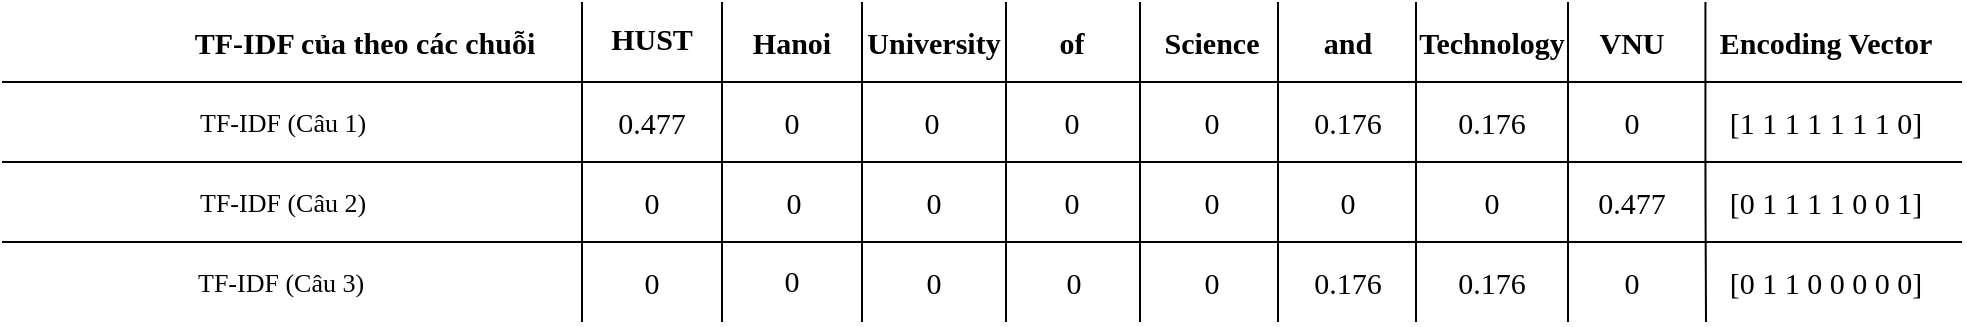 <mxfile version="12.9.4" type="device"><diagram id="QeIZxIDpm5LK0tbrjj28" name="Page-1"><mxGraphModel dx="1185" dy="592" grid="0" gridSize="10" guides="1" tooltips="1" connect="1" arrows="1" fold="1" page="1" pageScale="1" pageWidth="1169" pageHeight="827" math="0" shadow="0" extFonts="Latin Modern^https://tug.org/FontCatalogue/latinmodernroman/|Latin Modern 2^https://www.fontsquirrel.com/fonts/latin-modern-roman"><root><mxCell id="0"/><mxCell id="1" parent="0"/><mxCell id="I5DDCBettq2Q8z6ENyGk-2" value="&lt;p&gt;&lt;font style=&quot;line-height: 120%&quot; face=&quot;Latin Modern&quot; size=&quot;1&quot;&gt;&lt;b style=&quot;font-size: 15px&quot;&gt;HUST&lt;/b&gt;&lt;/font&gt;&lt;/p&gt;" style="text;html=1;strokeColor=none;fillColor=none;align=center;verticalAlign=middle;whiteSpace=wrap;rounded=0;fontFamily=Latin Modern 2;FType=w;" parent="1" vertex="1"><mxGeometry x="360" y="200" width="70" height="40" as="geometry"/></mxCell><mxCell id="I5DDCBettq2Q8z6ENyGk-3" value="" style="endArrow=none;html=1;fontStyle=1;exitX=1;exitY=1;exitDx=0;exitDy=0;" parent="1" edge="1"><mxGeometry width="50" height="50" relative="1" as="geometry"><mxPoint x="430" y="360" as="sourcePoint"/><mxPoint x="430" y="200" as="targetPoint"/></mxGeometry></mxCell><mxCell id="I5DDCBettq2Q8z6ENyGk-4" value="&lt;p&gt;&lt;font face=&quot;Latin Modern&quot; size=&quot;1&quot;&gt;&lt;b style=&quot;font-size: 15px&quot;&gt;Hanoi&lt;/b&gt;&lt;/font&gt;&lt;/p&gt;" style="text;html=1;strokeColor=none;fillColor=none;align=center;verticalAlign=middle;whiteSpace=wrap;rounded=0;fontFamily=Latin Modern 2;FType=w;" parent="1" vertex="1"><mxGeometry x="430" y="200" width="70" height="40" as="geometry"/></mxCell><mxCell id="I5DDCBettq2Q8z6ENyGk-6" value="&lt;p&gt;&lt;font face=&quot;Latin Modern&quot; size=&quot;1&quot;&gt;&lt;b style=&quot;font-size: 15px&quot;&gt;University&lt;/b&gt;&lt;/font&gt;&lt;/p&gt;" style="text;html=1;strokeColor=none;fillColor=none;align=center;verticalAlign=middle;whiteSpace=wrap;rounded=0;fontFamily=Latin Modern 2;FType=w;" parent="1" vertex="1"><mxGeometry x="501" y="200" width="70" height="40" as="geometry"/></mxCell><mxCell id="I5DDCBettq2Q8z6ENyGk-8" value="&lt;p&gt;&lt;font face=&quot;Latin Modern&quot; size=&quot;1&quot;&gt;&lt;b style=&quot;font-size: 15px&quot;&gt;of&lt;/b&gt;&lt;/font&gt;&lt;/p&gt;" style="text;html=1;strokeColor=none;fillColor=none;align=center;verticalAlign=middle;whiteSpace=wrap;rounded=0;fontFamily=Latin Modern 2;FType=w;" parent="1" vertex="1"><mxGeometry x="570" y="200" width="70" height="40" as="geometry"/></mxCell><mxCell id="I5DDCBettq2Q8z6ENyGk-10" value="&lt;p&gt;&lt;font face=&quot;Latin Modern&quot; style=&quot;font-size: 15px&quot;&gt;Science&lt;/font&gt;&lt;/p&gt;" style="text;html=1;strokeColor=none;fillColor=none;align=center;verticalAlign=middle;whiteSpace=wrap;rounded=0;fontFamily=Latin Modern 2;FType=w;fontStyle=1" parent="1" vertex="1"><mxGeometry x="640" y="200" width="70" height="40" as="geometry"/></mxCell><mxCell id="I5DDCBettq2Q8z6ENyGk-12" value="&lt;p&gt;&lt;font style=&quot;line-height: 120% ; font-size: 15px&quot; face=&quot;Latin Modern&quot;&gt;and&lt;/font&gt;&lt;/p&gt;" style="text;html=1;strokeColor=none;fillColor=none;align=center;verticalAlign=middle;whiteSpace=wrap;rounded=0;fontFamily=Latin Modern 2;FType=w;fontStyle=1" parent="1" vertex="1"><mxGeometry x="708" y="200" width="70" height="40" as="geometry"/></mxCell><mxCell id="I5DDCBettq2Q8z6ENyGk-14" value="&lt;p&gt;&lt;font face=&quot;Latin Modern&quot; style=&quot;font-size: 15px&quot;&gt;VNU&lt;/font&gt;&lt;/p&gt;" style="text;html=1;strokeColor=none;fillColor=none;align=center;verticalAlign=middle;whiteSpace=wrap;rounded=0;fontFamily=Latin Modern 2;FType=w;fontStyle=1" parent="1" vertex="1"><mxGeometry x="850" y="200" width="70" height="40" as="geometry"/></mxCell><mxCell id="I5DDCBettq2Q8z6ENyGk-15" value="&lt;p&gt;&lt;font style=&quot;line-height: 120% ; font-size: 15px&quot; face=&quot;Latin Modern&quot;&gt;Technology&lt;/font&gt;&lt;/p&gt;" style="text;html=1;strokeColor=none;fillColor=none;align=center;verticalAlign=middle;whiteSpace=wrap;rounded=0;fontFamily=Latin Modern 2;FType=w;fontStyle=1" parent="1" vertex="1"><mxGeometry x="780" y="200" width="70" height="40" as="geometry"/></mxCell><mxCell id="I5DDCBettq2Q8z6ENyGk-35" value="" style="endArrow=none;html=1;" parent="1" edge="1"><mxGeometry width="50" height="50" relative="1" as="geometry"><mxPoint x="70" y="240" as="sourcePoint"/><mxPoint x="1050" y="240" as="targetPoint"/></mxGeometry></mxCell><mxCell id="I5DDCBettq2Q8z6ENyGk-38" value="&lt;p&gt;&lt;font face=&quot;Latin Modern&quot; style=&quot;font-size: 15px&quot;&gt;Encoding Vector&lt;/font&gt;&lt;/p&gt;" style="text;html=1;strokeColor=none;fillColor=none;align=center;verticalAlign=middle;whiteSpace=wrap;rounded=0;fontFamily=Latin Modern 2;FType=w;fontStyle=1" parent="1" vertex="1"><mxGeometry x="922" y="200" width="120" height="40" as="geometry"/></mxCell><mxCell id="I5DDCBettq2Q8z6ENyGk-39" value="&lt;p&gt;&lt;font face=&quot;Latin Modern&quot; size=&quot;1&quot;&gt;&lt;b style=&quot;font-size: 15px&quot;&gt;TF-IDF của theo các chuỗi&lt;/b&gt;&lt;/font&gt;&lt;/p&gt;" style="text;html=1;strokeColor=none;fillColor=none;align=center;verticalAlign=middle;whiteSpace=wrap;rounded=0;fontFamily=Latin Modern 2;FType=w;" parent="1" vertex="1"><mxGeometry x="143" y="200" width="217" height="40" as="geometry"/></mxCell><mxCell id="I5DDCBettq2Q8z6ENyGk-40" value="&lt;p&gt;&lt;span style=&quot;font-family: &amp;#34;latin modern&amp;#34; ; font-size: 13px&quot;&gt;TF-IDF (Câu 1)&lt;/span&gt;&lt;br&gt;&lt;/p&gt;" style="text;html=1;strokeColor=none;fillColor=none;align=left;verticalAlign=middle;whiteSpace=wrap;rounded=0;fontFamily=Latin Modern 2;FType=w;" parent="1" vertex="1"><mxGeometry x="167" y="240" width="193" height="40" as="geometry"/></mxCell><mxCell id="I5DDCBettq2Q8z6ENyGk-41" value="&lt;p&gt;&lt;span style=&quot;font-family: &amp;#34;latin modern&amp;#34; ; font-size: 13px&quot;&gt;TF-IDF (Câu 2)&lt;/span&gt;&lt;br&gt;&lt;/p&gt;" style="text;html=1;strokeColor=none;fillColor=none;align=left;verticalAlign=middle;whiteSpace=wrap;rounded=0;fontFamily=Latin Modern 2;FType=w;" parent="1" vertex="1"><mxGeometry x="167" y="280" width="193" height="40" as="geometry"/></mxCell><mxCell id="I5DDCBettq2Q8z6ENyGk-42" value="&lt;p&gt;&lt;span style=&quot;font-family: &amp;#34;latin modern&amp;#34; ; font-size: 13px&quot;&gt;TF-IDF (Câu 3)&lt;/span&gt;&lt;br&gt;&lt;/p&gt;" style="text;html=1;strokeColor=none;fillColor=none;align=left;verticalAlign=middle;whiteSpace=wrap;rounded=0;fontFamily=Latin Modern 2;FType=w;" parent="1" vertex="1"><mxGeometry x="166" y="320" width="194" height="40" as="geometry"/></mxCell><mxCell id="I5DDCBettq2Q8z6ENyGk-43" value="&lt;p&gt;&lt;font face=&quot;Latin Modern&quot;&gt;&lt;span style=&quot;font-size: 15px&quot;&gt;0.477&lt;/span&gt;&lt;/font&gt;&lt;/p&gt;" style="text;html=1;strokeColor=none;fillColor=none;align=center;verticalAlign=middle;whiteSpace=wrap;rounded=0;fontFamily=Latin Modern 2;FType=w;" parent="1" vertex="1"><mxGeometry x="360" y="240" width="70" height="40" as="geometry"/></mxCell><mxCell id="I5DDCBettq2Q8z6ENyGk-48" value="&lt;p&gt;&lt;font style=&quot;line-height: 120% ; font-size: 15px&quot; face=&quot;Latin Modern&quot;&gt;0&lt;/font&gt;&lt;/p&gt;" style="text;html=1;strokeColor=none;fillColor=none;align=center;verticalAlign=middle;whiteSpace=wrap;rounded=0;fontFamily=Latin Modern 2;FType=w;" parent="1" vertex="1"><mxGeometry x="430" y="240" width="70" height="40" as="geometry"/></mxCell><mxCell id="I5DDCBettq2Q8z6ENyGk-51" value="&lt;p&gt;&lt;font style=&quot;line-height: 120% ; font-size: 15px&quot; face=&quot;Latin Modern&quot;&gt;0&lt;/font&gt;&lt;/p&gt;" style="text;html=1;strokeColor=none;fillColor=none;align=center;verticalAlign=middle;whiteSpace=wrap;rounded=0;fontFamily=Latin Modern 2;FType=w;" parent="1" vertex="1"><mxGeometry x="500" y="240" width="70" height="40" as="geometry"/></mxCell><mxCell id="I5DDCBettq2Q8z6ENyGk-54" value="&lt;p&gt;&lt;font style=&quot;line-height: 120% ; font-size: 15px&quot; face=&quot;Latin Modern&quot;&gt;0&lt;/font&gt;&lt;/p&gt;" style="text;html=1;strokeColor=none;fillColor=none;align=center;verticalAlign=middle;whiteSpace=wrap;rounded=0;fontFamily=Latin Modern 2;FType=w;" parent="1" vertex="1"><mxGeometry x="570" y="240" width="70" height="40" as="geometry"/></mxCell><mxCell id="I5DDCBettq2Q8z6ENyGk-57" value="&lt;p&gt;&lt;font style=&quot;line-height: 120% ; font-size: 15px&quot; face=&quot;Latin Modern&quot;&gt;0&lt;/font&gt;&lt;/p&gt;" style="text;html=1;strokeColor=none;fillColor=none;align=center;verticalAlign=middle;whiteSpace=wrap;rounded=0;fontFamily=Latin Modern 2;FType=w;" parent="1" vertex="1"><mxGeometry x="640" y="240" width="70" height="40" as="geometry"/></mxCell><mxCell id="I5DDCBettq2Q8z6ENyGk-63" value="&lt;p&gt;&lt;font style=&quot;line-height: 120% ; font-size: 15px&quot; face=&quot;Latin Modern&quot;&gt;0.176&lt;/font&gt;&lt;/p&gt;" style="text;html=1;strokeColor=none;fillColor=none;align=center;verticalAlign=middle;whiteSpace=wrap;rounded=0;fontFamily=Latin Modern 2;FType=w;" parent="1" vertex="1"><mxGeometry x="780" y="240" width="70" height="40" as="geometry"/></mxCell><mxCell id="I5DDCBettq2Q8z6ENyGk-64" value="&lt;p&gt;&lt;font style=&quot;line-height: 120% ; font-size: 15px&quot; face=&quot;Latin Modern&quot;&gt;0&lt;/font&gt;&lt;/p&gt;" style="text;html=1;strokeColor=none;fillColor=none;align=center;verticalAlign=middle;whiteSpace=wrap;rounded=0;fontFamily=Latin Modern 2;FType=w;" parent="1" vertex="1"><mxGeometry x="850" y="320" width="70" height="40" as="geometry"/></mxCell><mxCell id="I5DDCBettq2Q8z6ENyGk-65" value="&lt;p&gt;&lt;font style=&quot;line-height: 120% ; font-size: 15px&quot; face=&quot;Latin Modern&quot;&gt;0.477&lt;/font&gt;&lt;/p&gt;" style="text;html=1;strokeColor=none;fillColor=none;align=center;verticalAlign=middle;whiteSpace=wrap;rounded=0;fontFamily=Latin Modern 2;FType=w;" parent="1" vertex="1"><mxGeometry x="850" y="280" width="70" height="40" as="geometry"/></mxCell><mxCell id="I5DDCBettq2Q8z6ENyGk-67" value="&lt;p&gt;&lt;span style=&quot;font-family: &amp;#34;latin modern&amp;#34; ; font-size: 15px&quot;&gt;[0 1 1 0 0 0 0 0]&lt;/span&gt;&lt;br&gt;&lt;/p&gt;" style="text;html=1;strokeColor=none;fillColor=none;align=center;verticalAlign=middle;whiteSpace=wrap;rounded=0;fontFamily=Latin Modern 2;FType=w;" parent="1" vertex="1"><mxGeometry x="922" y="320" width="120" height="39" as="geometry"/></mxCell><mxCell id="I5DDCBettq2Q8z6ENyGk-68" value="&lt;p&gt;&lt;span style=&quot;font-family: &amp;#34;latin modern&amp;#34; ; font-size: 15px&quot;&gt;[0 1 1 1 1 0 0 1]&lt;/span&gt;&lt;br&gt;&lt;/p&gt;" style="text;html=1;strokeColor=none;fillColor=none;align=center;verticalAlign=middle;whiteSpace=wrap;rounded=0;fontFamily=Latin Modern 2;FType=w;" parent="1" vertex="1"><mxGeometry x="922" y="280" width="120" height="39" as="geometry"/></mxCell><mxCell id="I5DDCBettq2Q8z6ENyGk-69" value="&lt;p&gt;&lt;span style=&quot;font-family: &amp;#34;latin modern&amp;#34;&quot;&gt;&lt;font style=&quot;font-size: 15px&quot;&gt;[1 1 1 1 1 1 1 0]&lt;/font&gt;&lt;/span&gt;&lt;br&gt;&lt;/p&gt;" style="text;html=1;strokeColor=none;fillColor=none;align=center;verticalAlign=middle;whiteSpace=wrap;rounded=0;fontFamily=Latin Modern 2;FType=w;" parent="1" vertex="1"><mxGeometry x="922" y="240" width="120" height="39" as="geometry"/></mxCell><mxCell id="I5DDCBettq2Q8z6ENyGk-74" value="" style="endArrow=none;html=1;" parent="1" edge="1"><mxGeometry width="50" height="50" relative="1" as="geometry"><mxPoint x="360" y="360" as="sourcePoint"/><mxPoint x="360" y="200" as="targetPoint"/><Array as="points"><mxPoint x="360" y="290"/></Array></mxGeometry></mxCell><mxCell id="I5DDCBettq2Q8z6ENyGk-75" value="" style="endArrow=none;html=1;fontStyle=1" parent="1" edge="1"><mxGeometry width="50" height="50" relative="1" as="geometry"><mxPoint x="500" y="360" as="sourcePoint"/><mxPoint x="500" y="200" as="targetPoint"/><Array as="points"><mxPoint x="500" y="290"/></Array></mxGeometry></mxCell><mxCell id="I5DDCBettq2Q8z6ENyGk-76" value="" style="endArrow=none;html=1;" parent="1" edge="1"><mxGeometry width="50" height="50" relative="1" as="geometry"><mxPoint x="572" y="360" as="sourcePoint"/><mxPoint x="572" y="200" as="targetPoint"/><Array as="points"><mxPoint x="572" y="290"/></Array></mxGeometry></mxCell><mxCell id="I5DDCBettq2Q8z6ENyGk-81" value="" style="endArrow=none;html=1;" parent="1" edge="1"><mxGeometry width="50" height="50" relative="1" as="geometry"><mxPoint x="639" y="360" as="sourcePoint"/><mxPoint x="639" y="200" as="targetPoint"/><Array as="points"><mxPoint x="639" y="290"/></Array></mxGeometry></mxCell><mxCell id="I5DDCBettq2Q8z6ENyGk-82" value="" style="endArrow=none;html=1;" parent="1" edge="1"><mxGeometry width="50" height="50" relative="1" as="geometry"><mxPoint x="708" y="360" as="sourcePoint"/><mxPoint x="708" y="200" as="targetPoint"/><Array as="points"><mxPoint x="708" y="290"/></Array></mxGeometry></mxCell><mxCell id="I5DDCBettq2Q8z6ENyGk-83" value="" style="endArrow=none;html=1;" parent="1" edge="1"><mxGeometry width="50" height="50" relative="1" as="geometry"><mxPoint x="777" y="360" as="sourcePoint"/><mxPoint x="777" y="200" as="targetPoint"/><Array as="points"><mxPoint x="777" y="290"/></Array></mxGeometry></mxCell><mxCell id="I5DDCBettq2Q8z6ENyGk-84" value="" style="endArrow=none;html=1;" parent="1" edge="1"><mxGeometry width="50" height="50" relative="1" as="geometry"><mxPoint x="853" y="360" as="sourcePoint"/><mxPoint x="853" y="200" as="targetPoint"/><Array as="points"><mxPoint x="853" y="290"/></Array></mxGeometry></mxCell><mxCell id="I5DDCBettq2Q8z6ENyGk-85" value="" style="endArrow=none;html=1;" parent="1" edge="1"><mxGeometry width="50" height="50" relative="1" as="geometry"><mxPoint x="922" y="360" as="sourcePoint"/><mxPoint x="921.72" y="200" as="targetPoint"/><Array as="points"><mxPoint x="921.72" y="290"/></Array></mxGeometry></mxCell><mxCell id="I5DDCBettq2Q8z6ENyGk-88" value="" style="endArrow=none;html=1;" parent="1" edge="1"><mxGeometry width="50" height="50" relative="1" as="geometry"><mxPoint x="70" y="280" as="sourcePoint"/><mxPoint x="1050" y="280" as="targetPoint"/></mxGeometry></mxCell><mxCell id="I5DDCBettq2Q8z6ENyGk-89" value="" style="endArrow=none;html=1;" parent="1" edge="1"><mxGeometry width="50" height="50" relative="1" as="geometry"><mxPoint x="70" y="320" as="sourcePoint"/><mxPoint x="1050" y="320" as="targetPoint"/></mxGeometry></mxCell><mxCell id="I5DDCBettq2Q8z6ENyGk-94" value="&lt;p&gt;&lt;font style=&quot;line-height: 120% ; font-size: 15px&quot; face=&quot;Latin Modern&quot;&gt;0.176&lt;/font&gt;&lt;/p&gt;" style="text;html=1;strokeColor=none;fillColor=none;align=center;verticalAlign=middle;whiteSpace=wrap;rounded=0;fontFamily=Latin Modern 2;FType=w;" parent="1" vertex="1"><mxGeometry x="708" y="240" width="70" height="40" as="geometry"/></mxCell><mxCell id="I5DDCBettq2Q8z6ENyGk-96" value="&lt;p&gt;&lt;font style=&quot;line-height: 120% ; font-size: 15px&quot; face=&quot;Latin Modern&quot;&gt;0&lt;/font&gt;&lt;/p&gt;" style="text;html=1;strokeColor=none;fillColor=none;align=center;verticalAlign=middle;whiteSpace=wrap;rounded=0;fontFamily=Latin Modern 2;FType=w;" parent="1" vertex="1"><mxGeometry x="850" y="240" width="70" height="40" as="geometry"/></mxCell><mxCell id="x1Ite0n5ulLdFxxBd6JC-2" value="&lt;p&gt;&lt;font style=&quot;line-height: 120% ; font-size: 15px&quot; face=&quot;Latin Modern&quot;&gt;0&lt;/font&gt;&lt;/p&gt;" style="text;html=1;strokeColor=none;fillColor=none;align=center;verticalAlign=middle;whiteSpace=wrap;rounded=0;fontFamily=Latin Modern 2;FType=w;" vertex="1" parent="1"><mxGeometry x="360" y="280" width="70" height="40" as="geometry"/></mxCell><mxCell id="x1Ite0n5ulLdFxxBd6JC-3" value="&lt;p&gt;&lt;font style=&quot;line-height: 120% ; font-size: 15px&quot; face=&quot;Latin Modern&quot;&gt;0&lt;/font&gt;&lt;/p&gt;" style="text;html=1;strokeColor=none;fillColor=none;align=center;verticalAlign=middle;whiteSpace=wrap;rounded=0;fontFamily=Latin Modern 2;FType=w;" vertex="1" parent="1"><mxGeometry x="431" y="280" width="70" height="40" as="geometry"/></mxCell><mxCell id="x1Ite0n5ulLdFxxBd6JC-4" value="&lt;p&gt;&lt;font style=&quot;line-height: 120% ; font-size: 15px&quot; face=&quot;Latin Modern&quot;&gt;0&lt;/font&gt;&lt;/p&gt;" style="text;html=1;strokeColor=none;fillColor=none;align=center;verticalAlign=middle;whiteSpace=wrap;rounded=0;fontFamily=Latin Modern 2;FType=w;" vertex="1" parent="1"><mxGeometry x="501" y="280" width="70" height="40" as="geometry"/></mxCell><mxCell id="x1Ite0n5ulLdFxxBd6JC-5" value="&lt;p&gt;&lt;font style=&quot;line-height: 120% ; font-size: 15px&quot; face=&quot;Latin Modern&quot;&gt;0&lt;/font&gt;&lt;/p&gt;" style="text;html=1;strokeColor=none;fillColor=none;align=center;verticalAlign=middle;whiteSpace=wrap;rounded=0;fontFamily=Latin Modern 2;FType=w;" vertex="1" parent="1"><mxGeometry x="360" y="320" width="70" height="40" as="geometry"/></mxCell><mxCell id="x1Ite0n5ulLdFxxBd6JC-6" value="&lt;p&gt;&lt;font style=&quot;line-height: 120% ; font-size: 15px&quot; face=&quot;Latin Modern&quot;&gt;0&lt;/font&gt;&lt;/p&gt;" style="text;html=1;strokeColor=none;fillColor=none;align=center;verticalAlign=middle;whiteSpace=wrap;rounded=0;fontFamily=Latin Modern 2;FType=w;" vertex="1" parent="1"><mxGeometry x="430" y="319" width="70" height="40" as="geometry"/></mxCell><mxCell id="x1Ite0n5ulLdFxxBd6JC-7" value="&lt;p&gt;&lt;font style=&quot;line-height: 120% ; font-size: 15px&quot; face=&quot;Latin Modern&quot;&gt;0&lt;/font&gt;&lt;/p&gt;" style="text;html=1;strokeColor=none;fillColor=none;align=center;verticalAlign=middle;whiteSpace=wrap;rounded=0;fontFamily=Latin Modern 2;FType=w;" vertex="1" parent="1"><mxGeometry x="501" y="320" width="70" height="40" as="geometry"/></mxCell><mxCell id="x1Ite0n5ulLdFxxBd6JC-8" value="&lt;p&gt;&lt;font style=&quot;line-height: 120% ; font-size: 15px&quot; face=&quot;Latin Modern&quot;&gt;0&lt;/font&gt;&lt;/p&gt;" style="text;html=1;strokeColor=none;fillColor=none;align=center;verticalAlign=middle;whiteSpace=wrap;rounded=0;fontFamily=Latin Modern 2;FType=w;" vertex="1" parent="1"><mxGeometry x="571" y="320" width="70" height="40" as="geometry"/></mxCell><mxCell id="x1Ite0n5ulLdFxxBd6JC-9" value="&lt;p&gt;&lt;font style=&quot;line-height: 120% ; font-size: 15px&quot; face=&quot;Latin Modern&quot;&gt;0&lt;/font&gt;&lt;/p&gt;" style="text;html=1;strokeColor=none;fillColor=none;align=center;verticalAlign=middle;whiteSpace=wrap;rounded=0;fontFamily=Latin Modern 2;FType=w;" vertex="1" parent="1"><mxGeometry x="640" y="320" width="70" height="40" as="geometry"/></mxCell><mxCell id="x1Ite0n5ulLdFxxBd6JC-10" value="&lt;p&gt;&lt;font style=&quot;line-height: 120% ; font-size: 15px&quot; face=&quot;Latin Modern&quot;&gt;0.176&lt;/font&gt;&lt;/p&gt;" style="text;html=1;strokeColor=none;fillColor=none;align=center;verticalAlign=middle;whiteSpace=wrap;rounded=0;fontFamily=Latin Modern 2;FType=w;" vertex="1" parent="1"><mxGeometry x="708" y="320" width="70" height="40" as="geometry"/></mxCell><mxCell id="x1Ite0n5ulLdFxxBd6JC-11" value="&lt;p&gt;&lt;font style=&quot;line-height: 120% ; font-size: 15px&quot; face=&quot;Latin Modern&quot;&gt;0&lt;/font&gt;&lt;/p&gt;" style="text;html=1;strokeColor=none;fillColor=none;align=center;verticalAlign=middle;whiteSpace=wrap;rounded=0;fontFamily=Latin Modern 2;FType=w;" vertex="1" parent="1"><mxGeometry x="708" y="280" width="70" height="40" as="geometry"/></mxCell><mxCell id="x1Ite0n5ulLdFxxBd6JC-12" value="&lt;p&gt;&lt;font style=&quot;line-height: 120% ; font-size: 15px&quot; face=&quot;Latin Modern&quot;&gt;0&lt;/font&gt;&lt;/p&gt;" style="text;html=1;strokeColor=none;fillColor=none;align=center;verticalAlign=middle;whiteSpace=wrap;rounded=0;fontFamily=Latin Modern 2;FType=w;" vertex="1" parent="1"><mxGeometry x="780" y="280" width="70" height="40" as="geometry"/></mxCell><mxCell id="x1Ite0n5ulLdFxxBd6JC-13" value="&lt;p&gt;&lt;font style=&quot;line-height: 120% ; font-size: 15px&quot; face=&quot;Latin Modern&quot;&gt;0.176&lt;/font&gt;&lt;/p&gt;" style="text;html=1;strokeColor=none;fillColor=none;align=center;verticalAlign=middle;whiteSpace=wrap;rounded=0;fontFamily=Latin Modern 2;FType=w;" vertex="1" parent="1"><mxGeometry x="780" y="320" width="70" height="40" as="geometry"/></mxCell><mxCell id="x1Ite0n5ulLdFxxBd6JC-14" value="&lt;p&gt;&lt;font style=&quot;line-height: 120% ; font-size: 15px&quot; face=&quot;Latin Modern&quot;&gt;0&lt;/font&gt;&lt;/p&gt;" style="text;html=1;strokeColor=none;fillColor=none;align=center;verticalAlign=middle;whiteSpace=wrap;rounded=0;fontFamily=Latin Modern 2;FType=w;" vertex="1" parent="1"><mxGeometry x="640" y="279.5" width="70" height="40" as="geometry"/></mxCell><mxCell id="x1Ite0n5ulLdFxxBd6JC-15" value="&lt;p&gt;&lt;font style=&quot;line-height: 120% ; font-size: 15px&quot; face=&quot;Latin Modern&quot;&gt;0&lt;/font&gt;&lt;/p&gt;" style="text;html=1;strokeColor=none;fillColor=none;align=center;verticalAlign=middle;whiteSpace=wrap;rounded=0;fontFamily=Latin Modern 2;FType=w;" vertex="1" parent="1"><mxGeometry x="570" y="280" width="70" height="40" as="geometry"/></mxCell></root></mxGraphModel></diagram></mxfile>